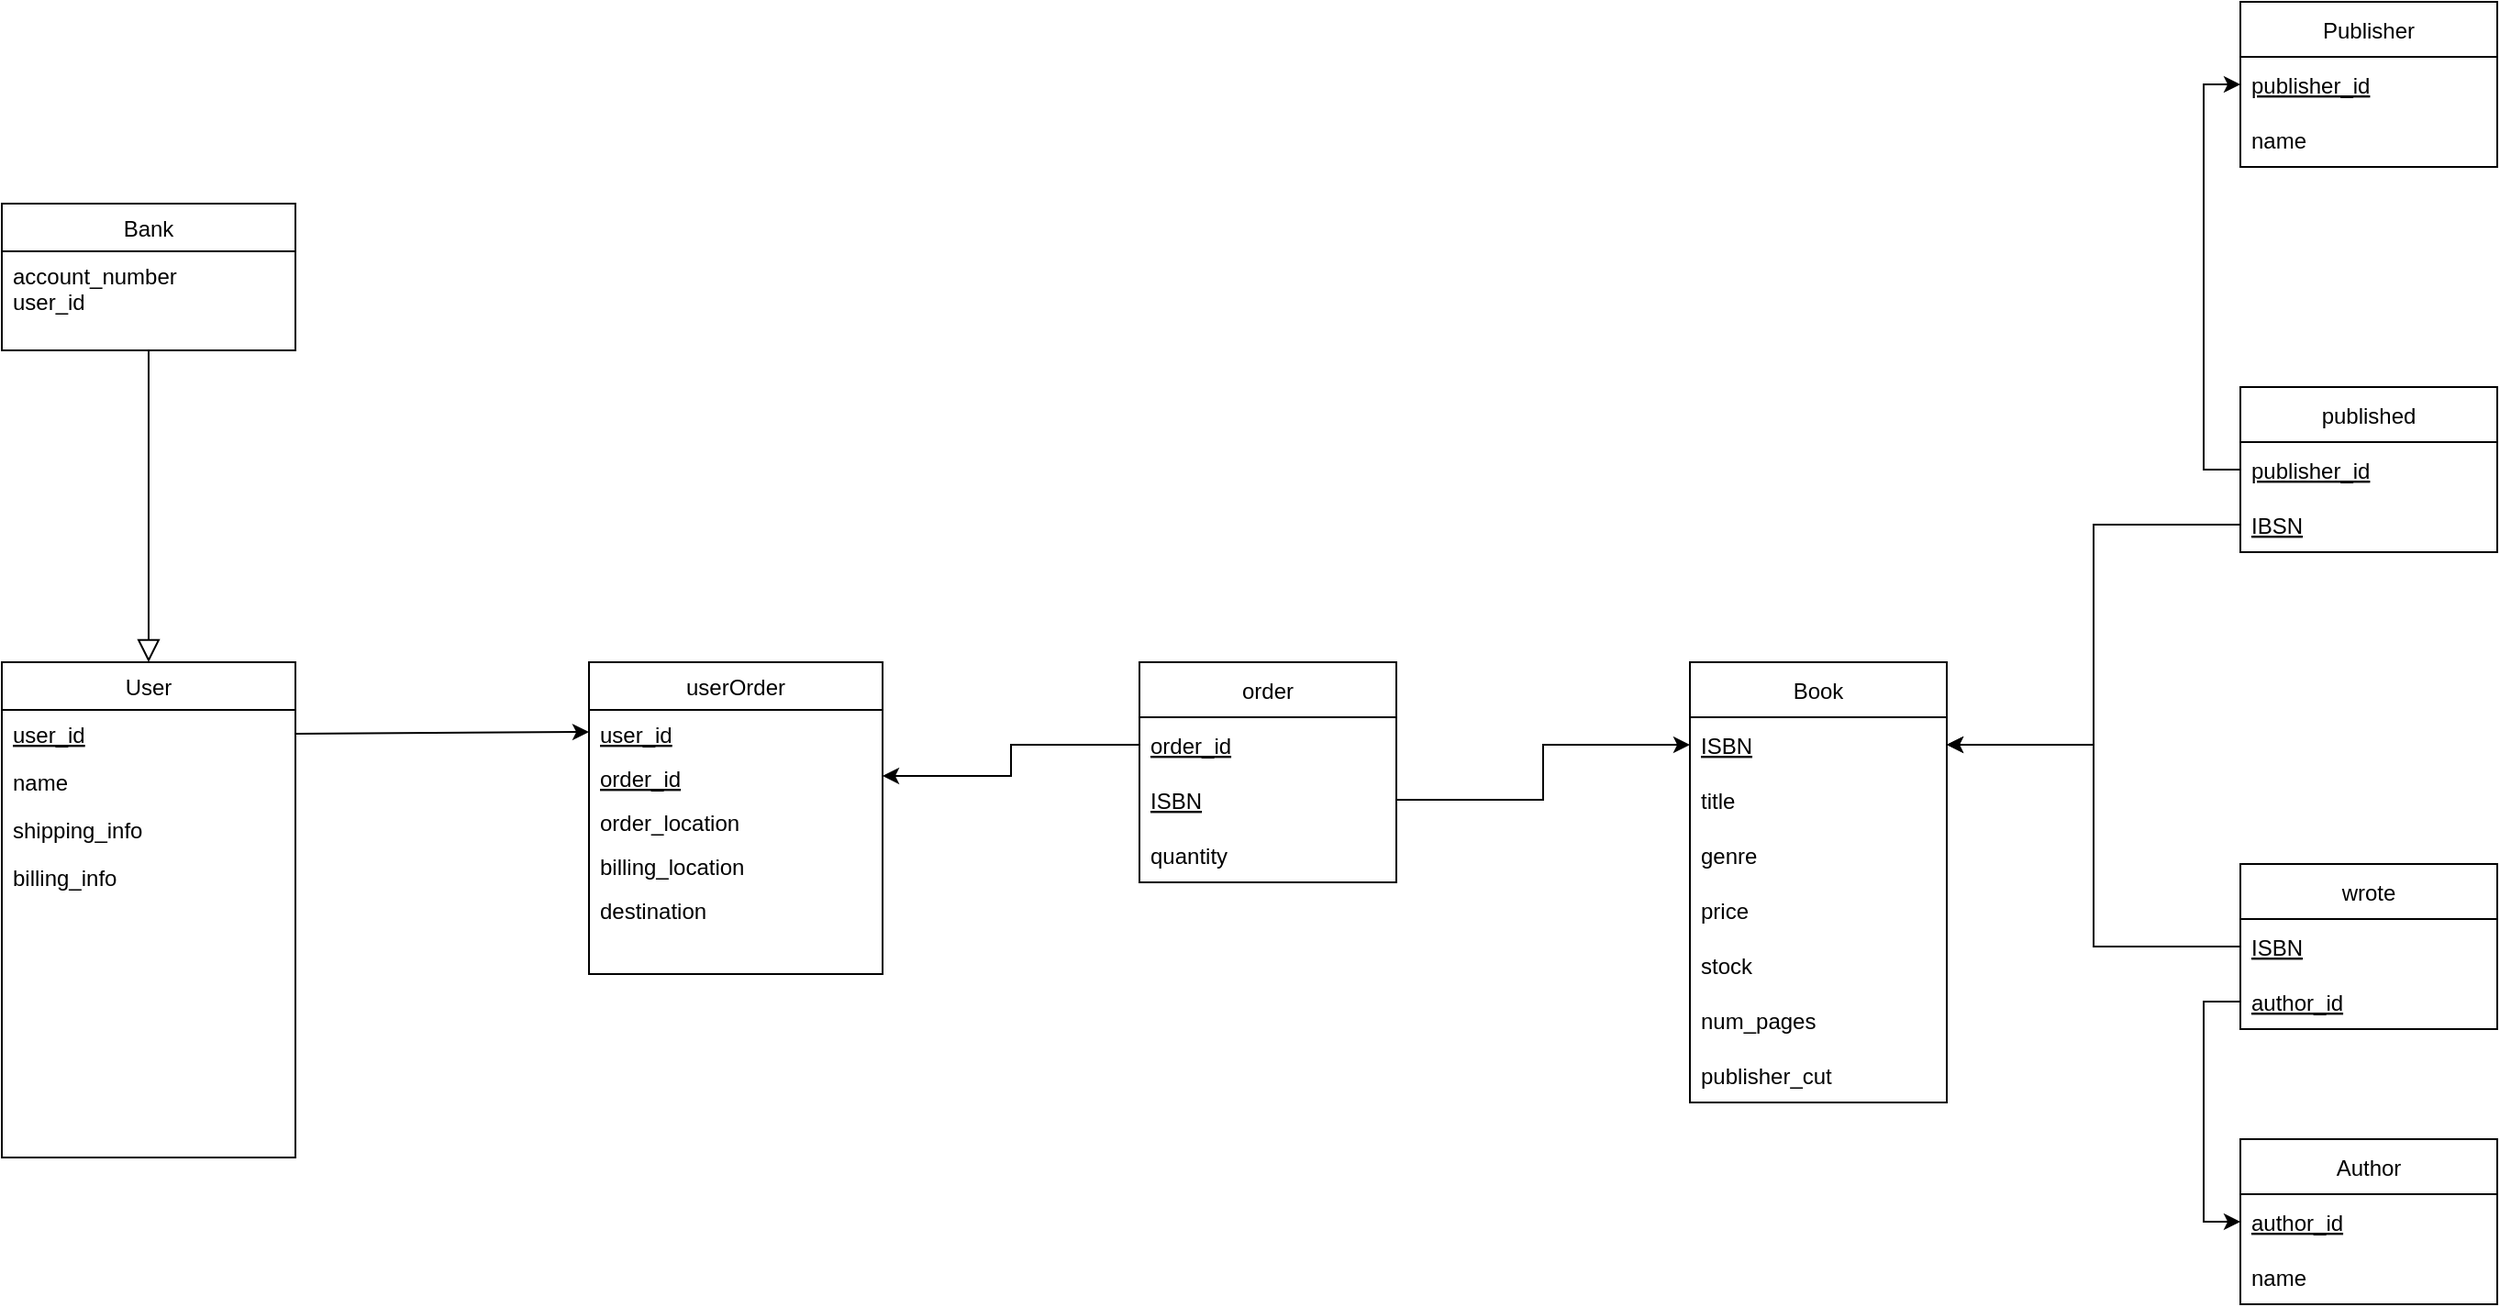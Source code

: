 <mxfile version="15.8.9" type="github">
  <diagram id="C5RBs43oDa-KdzZeNtuy" name="Page-1">
    <mxGraphModel dx="1530" dy="995" grid="1" gridSize="10" guides="1" tooltips="1" connect="1" arrows="1" fold="1" page="1" pageScale="1" pageWidth="1920" pageHeight="1200" math="0" shadow="0">
      <root>
        <mxCell id="WIyWlLk6GJQsqaUBKTNV-0" />
        <mxCell id="WIyWlLk6GJQsqaUBKTNV-1" parent="WIyWlLk6GJQsqaUBKTNV-0" />
        <mxCell id="zkfFHV4jXpPFQw0GAbJ--0" value="User" style="swimlane;fontStyle=0;align=center;verticalAlign=top;childLayout=stackLayout;horizontal=1;startSize=26;horizontalStack=0;resizeParent=1;resizeLast=0;collapsible=1;marginBottom=0;rounded=0;shadow=0;strokeWidth=1;" parent="WIyWlLk6GJQsqaUBKTNV-1" vertex="1">
          <mxGeometry x="230" y="700" width="160" height="270" as="geometry">
            <mxRectangle x="230" y="140" width="160" height="26" as="alternateBounds" />
          </mxGeometry>
        </mxCell>
        <mxCell id="zkfFHV4jXpPFQw0GAbJ--1" value="user_id" style="text;align=left;verticalAlign=top;spacingLeft=4;spacingRight=4;overflow=hidden;rotatable=0;points=[[0,0.5],[1,0.5]];portConstraint=eastwest;fontStyle=4" parent="zkfFHV4jXpPFQw0GAbJ--0" vertex="1">
          <mxGeometry y="26" width="160" height="26" as="geometry" />
        </mxCell>
        <mxCell id="zkfFHV4jXpPFQw0GAbJ--2" value="name" style="text;align=left;verticalAlign=top;spacingLeft=4;spacingRight=4;overflow=hidden;rotatable=0;points=[[0,0.5],[1,0.5]];portConstraint=eastwest;rounded=0;shadow=0;html=0;" parent="zkfFHV4jXpPFQw0GAbJ--0" vertex="1">
          <mxGeometry y="52" width="160" height="26" as="geometry" />
        </mxCell>
        <mxCell id="zkfFHV4jXpPFQw0GAbJ--3" value="shipping_info" style="text;align=left;verticalAlign=top;spacingLeft=4;spacingRight=4;overflow=hidden;rotatable=0;points=[[0,0.5],[1,0.5]];portConstraint=eastwest;rounded=0;shadow=0;html=0;" parent="zkfFHV4jXpPFQw0GAbJ--0" vertex="1">
          <mxGeometry y="78" width="160" height="26" as="geometry" />
        </mxCell>
        <mxCell id="rD2bgAJgoOh9LVG3b1vE-8" value="billing_info" style="text;align=left;verticalAlign=top;spacingLeft=4;spacingRight=4;overflow=hidden;rotatable=0;points=[[0,0.5],[1,0.5]];portConstraint=eastwest;rounded=0;shadow=0;html=0;" vertex="1" parent="zkfFHV4jXpPFQw0GAbJ--0">
          <mxGeometry y="104" width="160" height="26" as="geometry" />
        </mxCell>
        <mxCell id="zkfFHV4jXpPFQw0GAbJ--6" value="Bank" style="swimlane;fontStyle=0;align=center;verticalAlign=top;childLayout=stackLayout;horizontal=1;startSize=26;horizontalStack=0;resizeParent=1;resizeLast=0;collapsible=1;marginBottom=0;rounded=0;shadow=0;strokeWidth=1;" parent="WIyWlLk6GJQsqaUBKTNV-1" vertex="1">
          <mxGeometry x="230" y="450" width="160" height="80" as="geometry">
            <mxRectangle x="130" y="380" width="160" height="26" as="alternateBounds" />
          </mxGeometry>
        </mxCell>
        <mxCell id="zkfFHV4jXpPFQw0GAbJ--7" value="account_number&#xa;user_id" style="text;align=left;verticalAlign=top;spacingLeft=4;spacingRight=4;overflow=hidden;rotatable=0;points=[[0,0.5],[1,0.5]];portConstraint=eastwest;" parent="zkfFHV4jXpPFQw0GAbJ--6" vertex="1">
          <mxGeometry y="26" width="160" height="54" as="geometry" />
        </mxCell>
        <mxCell id="zkfFHV4jXpPFQw0GAbJ--12" value="" style="endArrow=block;endSize=10;endFill=0;shadow=0;strokeWidth=1;rounded=0;edgeStyle=elbowEdgeStyle;elbow=vertical;" parent="WIyWlLk6GJQsqaUBKTNV-1" source="zkfFHV4jXpPFQw0GAbJ--6" target="zkfFHV4jXpPFQw0GAbJ--0" edge="1">
          <mxGeometry width="160" relative="1" as="geometry">
            <mxPoint x="210" y="783" as="sourcePoint" />
            <mxPoint x="210" y="783" as="targetPoint" />
          </mxGeometry>
        </mxCell>
        <mxCell id="zkfFHV4jXpPFQw0GAbJ--17" value="userOrder" style="swimlane;fontStyle=0;align=center;verticalAlign=top;childLayout=stackLayout;horizontal=1;startSize=26;horizontalStack=0;resizeParent=1;resizeLast=0;collapsible=1;marginBottom=0;rounded=0;shadow=0;strokeWidth=1;" parent="WIyWlLk6GJQsqaUBKTNV-1" vertex="1">
          <mxGeometry x="550" y="700" width="160" height="170" as="geometry">
            <mxRectangle x="550" y="140" width="160" height="26" as="alternateBounds" />
          </mxGeometry>
        </mxCell>
        <mxCell id="zkfFHV4jXpPFQw0GAbJ--18" value="user_id" style="text;align=left;verticalAlign=top;spacingLeft=4;spacingRight=4;overflow=hidden;rotatable=0;points=[[0,0.5],[1,0.5]];portConstraint=eastwest;fontStyle=4" parent="zkfFHV4jXpPFQw0GAbJ--17" vertex="1">
          <mxGeometry y="26" width="160" height="24" as="geometry" />
        </mxCell>
        <mxCell id="rD2bgAJgoOh9LVG3b1vE-3" value="order_id" style="text;align=left;verticalAlign=top;spacingLeft=4;spacingRight=4;overflow=hidden;rotatable=0;points=[[0,0.5],[1,0.5]];portConstraint=eastwest;fontStyle=4" vertex="1" parent="zkfFHV4jXpPFQw0GAbJ--17">
          <mxGeometry y="50" width="160" height="24" as="geometry" />
        </mxCell>
        <mxCell id="rD2bgAJgoOh9LVG3b1vE-4" value="order_location" style="text;align=left;verticalAlign=top;spacingLeft=4;spacingRight=4;overflow=hidden;rotatable=0;points=[[0,0.5],[1,0.5]];portConstraint=eastwest;" vertex="1" parent="zkfFHV4jXpPFQw0GAbJ--17">
          <mxGeometry y="74" width="160" height="24" as="geometry" />
        </mxCell>
        <mxCell id="rD2bgAJgoOh9LVG3b1vE-5" value="billing_location" style="text;align=left;verticalAlign=top;spacingLeft=4;spacingRight=4;overflow=hidden;rotatable=0;points=[[0,0.5],[1,0.5]];portConstraint=eastwest;" vertex="1" parent="zkfFHV4jXpPFQw0GAbJ--17">
          <mxGeometry y="98" width="160" height="24" as="geometry" />
        </mxCell>
        <mxCell id="rD2bgAJgoOh9LVG3b1vE-6" value="destination" style="text;align=left;verticalAlign=top;spacingLeft=4;spacingRight=4;overflow=hidden;rotatable=0;points=[[0,0.5],[1,0.5]];portConstraint=eastwest;" vertex="1" parent="zkfFHV4jXpPFQw0GAbJ--17">
          <mxGeometry y="122" width="160" height="24" as="geometry" />
        </mxCell>
        <mxCell id="rD2bgAJgoOh9LVG3b1vE-11" value="order" style="swimlane;fontStyle=0;childLayout=stackLayout;horizontal=1;startSize=30;horizontalStack=0;resizeParent=1;resizeParentMax=0;resizeLast=0;collapsible=1;marginBottom=0;" vertex="1" parent="WIyWlLk6GJQsqaUBKTNV-1">
          <mxGeometry x="850" y="700" width="140" height="120" as="geometry" />
        </mxCell>
        <mxCell id="rD2bgAJgoOh9LVG3b1vE-12" value="order_id" style="text;strokeColor=none;fillColor=none;align=left;verticalAlign=middle;spacingLeft=4;spacingRight=4;overflow=hidden;points=[[0,0.5],[1,0.5]];portConstraint=eastwest;rotatable=0;fontStyle=4" vertex="1" parent="rD2bgAJgoOh9LVG3b1vE-11">
          <mxGeometry y="30" width="140" height="30" as="geometry" />
        </mxCell>
        <mxCell id="rD2bgAJgoOh9LVG3b1vE-13" value="ISBN" style="text;strokeColor=none;fillColor=none;align=left;verticalAlign=middle;spacingLeft=4;spacingRight=4;overflow=hidden;points=[[0,0.5],[1,0.5]];portConstraint=eastwest;rotatable=0;fontStyle=4" vertex="1" parent="rD2bgAJgoOh9LVG3b1vE-11">
          <mxGeometry y="60" width="140" height="30" as="geometry" />
        </mxCell>
        <mxCell id="rD2bgAJgoOh9LVG3b1vE-14" value="quantity" style="text;strokeColor=none;fillColor=none;align=left;verticalAlign=middle;spacingLeft=4;spacingRight=4;overflow=hidden;points=[[0,0.5],[1,0.5]];portConstraint=eastwest;rotatable=0;" vertex="1" parent="rD2bgAJgoOh9LVG3b1vE-11">
          <mxGeometry y="90" width="140" height="30" as="geometry" />
        </mxCell>
        <mxCell id="rD2bgAJgoOh9LVG3b1vE-15" value="" style="endArrow=classic;html=1;rounded=0;exitX=1;exitY=0.5;exitDx=0;exitDy=0;entryX=0;entryY=0.5;entryDx=0;entryDy=0;" edge="1" parent="WIyWlLk6GJQsqaUBKTNV-1" source="zkfFHV4jXpPFQw0GAbJ--1" target="zkfFHV4jXpPFQw0GAbJ--18">
          <mxGeometry width="50" height="50" relative="1" as="geometry">
            <mxPoint x="690" y="770" as="sourcePoint" />
            <mxPoint x="740" y="720" as="targetPoint" />
          </mxGeometry>
        </mxCell>
        <mxCell id="rD2bgAJgoOh9LVG3b1vE-19" style="edgeStyle=orthogonalEdgeStyle;rounded=0;orthogonalLoop=1;jettySize=auto;html=1;exitX=0;exitY=0.5;exitDx=0;exitDy=0;entryX=1;entryY=0.5;entryDx=0;entryDy=0;" edge="1" parent="WIyWlLk6GJQsqaUBKTNV-1" source="rD2bgAJgoOh9LVG3b1vE-12" target="rD2bgAJgoOh9LVG3b1vE-3">
          <mxGeometry relative="1" as="geometry" />
        </mxCell>
        <mxCell id="rD2bgAJgoOh9LVG3b1vE-20" value="Book" style="swimlane;fontStyle=0;childLayout=stackLayout;horizontal=1;startSize=30;horizontalStack=0;resizeParent=1;resizeParentMax=0;resizeLast=0;collapsible=1;marginBottom=0;" vertex="1" parent="WIyWlLk6GJQsqaUBKTNV-1">
          <mxGeometry x="1150" y="700" width="140" height="240" as="geometry" />
        </mxCell>
        <mxCell id="rD2bgAJgoOh9LVG3b1vE-21" value="ISBN" style="text;strokeColor=none;fillColor=none;align=left;verticalAlign=middle;spacingLeft=4;spacingRight=4;overflow=hidden;points=[[0,0.5],[1,0.5]];portConstraint=eastwest;rotatable=0;fontStyle=4" vertex="1" parent="rD2bgAJgoOh9LVG3b1vE-20">
          <mxGeometry y="30" width="140" height="30" as="geometry" />
        </mxCell>
        <mxCell id="rD2bgAJgoOh9LVG3b1vE-23" value="title" style="text;strokeColor=none;fillColor=none;align=left;verticalAlign=middle;spacingLeft=4;spacingRight=4;overflow=hidden;points=[[0,0.5],[1,0.5]];portConstraint=eastwest;rotatable=0;" vertex="1" parent="rD2bgAJgoOh9LVG3b1vE-20">
          <mxGeometry y="60" width="140" height="30" as="geometry" />
        </mxCell>
        <mxCell id="rD2bgAJgoOh9LVG3b1vE-25" value="genre" style="text;strokeColor=none;fillColor=none;align=left;verticalAlign=middle;spacingLeft=4;spacingRight=4;overflow=hidden;points=[[0,0.5],[1,0.5]];portConstraint=eastwest;rotatable=0;" vertex="1" parent="rD2bgAJgoOh9LVG3b1vE-20">
          <mxGeometry y="90" width="140" height="30" as="geometry" />
        </mxCell>
        <mxCell id="rD2bgAJgoOh9LVG3b1vE-26" value="price" style="text;strokeColor=none;fillColor=none;align=left;verticalAlign=middle;spacingLeft=4;spacingRight=4;overflow=hidden;points=[[0,0.5],[1,0.5]];portConstraint=eastwest;rotatable=0;" vertex="1" parent="rD2bgAJgoOh9LVG3b1vE-20">
          <mxGeometry y="120" width="140" height="30" as="geometry" />
        </mxCell>
        <mxCell id="rD2bgAJgoOh9LVG3b1vE-27" value="stock" style="text;strokeColor=none;fillColor=none;align=left;verticalAlign=middle;spacingLeft=4;spacingRight=4;overflow=hidden;points=[[0,0.5],[1,0.5]];portConstraint=eastwest;rotatable=0;" vertex="1" parent="rD2bgAJgoOh9LVG3b1vE-20">
          <mxGeometry y="150" width="140" height="30" as="geometry" />
        </mxCell>
        <mxCell id="rD2bgAJgoOh9LVG3b1vE-28" value="num_pages" style="text;strokeColor=none;fillColor=none;align=left;verticalAlign=middle;spacingLeft=4;spacingRight=4;overflow=hidden;points=[[0,0.5],[1,0.5]];portConstraint=eastwest;rotatable=0;" vertex="1" parent="rD2bgAJgoOh9LVG3b1vE-20">
          <mxGeometry y="180" width="140" height="30" as="geometry" />
        </mxCell>
        <mxCell id="rD2bgAJgoOh9LVG3b1vE-29" value="publisher_cut" style="text;strokeColor=none;fillColor=none;align=left;verticalAlign=middle;spacingLeft=4;spacingRight=4;overflow=hidden;points=[[0,0.5],[1,0.5]];portConstraint=eastwest;rotatable=0;" vertex="1" parent="rD2bgAJgoOh9LVG3b1vE-20">
          <mxGeometry y="210" width="140" height="30" as="geometry" />
        </mxCell>
        <mxCell id="rD2bgAJgoOh9LVG3b1vE-30" style="edgeStyle=orthogonalEdgeStyle;rounded=0;orthogonalLoop=1;jettySize=auto;html=1;entryX=0;entryY=0.5;entryDx=0;entryDy=0;" edge="1" parent="WIyWlLk6GJQsqaUBKTNV-1" source="rD2bgAJgoOh9LVG3b1vE-13" target="rD2bgAJgoOh9LVG3b1vE-21">
          <mxGeometry relative="1" as="geometry" />
        </mxCell>
        <mxCell id="rD2bgAJgoOh9LVG3b1vE-31" value="Author" style="swimlane;fontStyle=0;childLayout=stackLayout;horizontal=1;startSize=30;horizontalStack=0;resizeParent=1;resizeParentMax=0;resizeLast=0;collapsible=1;marginBottom=0;fillColor=none;gradientColor=none;" vertex="1" parent="WIyWlLk6GJQsqaUBKTNV-1">
          <mxGeometry x="1450" y="960" width="140" height="90" as="geometry" />
        </mxCell>
        <mxCell id="rD2bgAJgoOh9LVG3b1vE-32" value="author_id" style="text;strokeColor=none;fillColor=none;align=left;verticalAlign=middle;spacingLeft=4;spacingRight=4;overflow=hidden;points=[[0,0.5],[1,0.5]];portConstraint=eastwest;rotatable=0;fontStyle=4" vertex="1" parent="rD2bgAJgoOh9LVG3b1vE-31">
          <mxGeometry y="30" width="140" height="30" as="geometry" />
        </mxCell>
        <mxCell id="rD2bgAJgoOh9LVG3b1vE-33" value="name" style="text;strokeColor=none;fillColor=none;align=left;verticalAlign=middle;spacingLeft=4;spacingRight=4;overflow=hidden;points=[[0,0.5],[1,0.5]];portConstraint=eastwest;rotatable=0;" vertex="1" parent="rD2bgAJgoOh9LVG3b1vE-31">
          <mxGeometry y="60" width="140" height="30" as="geometry" />
        </mxCell>
        <mxCell id="rD2bgAJgoOh9LVG3b1vE-36" value="wrote" style="swimlane;fontStyle=0;childLayout=stackLayout;horizontal=1;startSize=30;horizontalStack=0;resizeParent=1;resizeParentMax=0;resizeLast=0;collapsible=1;marginBottom=0;fillColor=none;gradientColor=none;" vertex="1" parent="WIyWlLk6GJQsqaUBKTNV-1">
          <mxGeometry x="1450" y="810" width="140" height="90" as="geometry" />
        </mxCell>
        <mxCell id="rD2bgAJgoOh9LVG3b1vE-37" value="ISBN" style="text;strokeColor=none;fillColor=none;align=left;verticalAlign=middle;spacingLeft=4;spacingRight=4;overflow=hidden;points=[[0,0.5],[1,0.5]];portConstraint=eastwest;rotatable=0;fontStyle=4" vertex="1" parent="rD2bgAJgoOh9LVG3b1vE-36">
          <mxGeometry y="30" width="140" height="30" as="geometry" />
        </mxCell>
        <mxCell id="rD2bgAJgoOh9LVG3b1vE-38" value="author_id" style="text;strokeColor=none;fillColor=none;align=left;verticalAlign=middle;spacingLeft=4;spacingRight=4;overflow=hidden;points=[[0,0.5],[1,0.5]];portConstraint=eastwest;rotatable=0;fontStyle=4" vertex="1" parent="rD2bgAJgoOh9LVG3b1vE-36">
          <mxGeometry y="60" width="140" height="30" as="geometry" />
        </mxCell>
        <mxCell id="rD2bgAJgoOh9LVG3b1vE-42" style="edgeStyle=orthogonalEdgeStyle;rounded=0;orthogonalLoop=1;jettySize=auto;html=1;exitX=0;exitY=0.5;exitDx=0;exitDy=0;entryX=0;entryY=0.5;entryDx=0;entryDy=0;" edge="1" parent="WIyWlLk6GJQsqaUBKTNV-1" source="rD2bgAJgoOh9LVG3b1vE-38" target="rD2bgAJgoOh9LVG3b1vE-32">
          <mxGeometry relative="1" as="geometry" />
        </mxCell>
        <mxCell id="rD2bgAJgoOh9LVG3b1vE-43" style="edgeStyle=orthogonalEdgeStyle;rounded=0;orthogonalLoop=1;jettySize=auto;html=1;entryX=1;entryY=0.5;entryDx=0;entryDy=0;" edge="1" parent="WIyWlLk6GJQsqaUBKTNV-1" source="rD2bgAJgoOh9LVG3b1vE-37" target="rD2bgAJgoOh9LVG3b1vE-21">
          <mxGeometry relative="1" as="geometry" />
        </mxCell>
        <mxCell id="rD2bgAJgoOh9LVG3b1vE-44" value="published" style="swimlane;fontStyle=0;childLayout=stackLayout;horizontal=1;startSize=30;horizontalStack=0;resizeParent=1;resizeParentMax=0;resizeLast=0;collapsible=1;marginBottom=0;fillColor=none;gradientColor=none;" vertex="1" parent="WIyWlLk6GJQsqaUBKTNV-1">
          <mxGeometry x="1450" y="550" width="140" height="90" as="geometry" />
        </mxCell>
        <mxCell id="rD2bgAJgoOh9LVG3b1vE-45" value="publisher_id" style="text;strokeColor=none;fillColor=none;align=left;verticalAlign=middle;spacingLeft=4;spacingRight=4;overflow=hidden;points=[[0,0.5],[1,0.5]];portConstraint=eastwest;rotatable=0;fontStyle=4" vertex="1" parent="rD2bgAJgoOh9LVG3b1vE-44">
          <mxGeometry y="30" width="140" height="30" as="geometry" />
        </mxCell>
        <mxCell id="rD2bgAJgoOh9LVG3b1vE-53" value="IBSN" style="text;strokeColor=none;fillColor=none;align=left;verticalAlign=middle;spacingLeft=4;spacingRight=4;overflow=hidden;points=[[0,0.5],[1,0.5]];portConstraint=eastwest;rotatable=0;fontStyle=4" vertex="1" parent="rD2bgAJgoOh9LVG3b1vE-44">
          <mxGeometry y="60" width="140" height="30" as="geometry" />
        </mxCell>
        <mxCell id="rD2bgAJgoOh9LVG3b1vE-48" value="Publisher" style="swimlane;fontStyle=0;childLayout=stackLayout;horizontal=1;startSize=30;horizontalStack=0;resizeParent=1;resizeParentMax=0;resizeLast=0;collapsible=1;marginBottom=0;fillColor=none;gradientColor=none;" vertex="1" parent="WIyWlLk6GJQsqaUBKTNV-1">
          <mxGeometry x="1450" y="340" width="140" height="90" as="geometry" />
        </mxCell>
        <mxCell id="rD2bgAJgoOh9LVG3b1vE-49" value="publisher_id" style="text;strokeColor=none;fillColor=none;align=left;verticalAlign=middle;spacingLeft=4;spacingRight=4;overflow=hidden;points=[[0,0.5],[1,0.5]];portConstraint=eastwest;rotatable=0;fontStyle=4" vertex="1" parent="rD2bgAJgoOh9LVG3b1vE-48">
          <mxGeometry y="30" width="140" height="30" as="geometry" />
        </mxCell>
        <mxCell id="rD2bgAJgoOh9LVG3b1vE-50" value="name" style="text;strokeColor=none;fillColor=none;align=left;verticalAlign=middle;spacingLeft=4;spacingRight=4;overflow=hidden;points=[[0,0.5],[1,0.5]];portConstraint=eastwest;rotatable=0;" vertex="1" parent="rD2bgAJgoOh9LVG3b1vE-48">
          <mxGeometry y="60" width="140" height="30" as="geometry" />
        </mxCell>
        <mxCell id="rD2bgAJgoOh9LVG3b1vE-54" style="edgeStyle=orthogonalEdgeStyle;rounded=0;orthogonalLoop=1;jettySize=auto;html=1;entryX=0;entryY=0.5;entryDx=0;entryDy=0;" edge="1" parent="WIyWlLk6GJQsqaUBKTNV-1" source="rD2bgAJgoOh9LVG3b1vE-45" target="rD2bgAJgoOh9LVG3b1vE-49">
          <mxGeometry relative="1" as="geometry" />
        </mxCell>
        <mxCell id="rD2bgAJgoOh9LVG3b1vE-55" style="edgeStyle=orthogonalEdgeStyle;rounded=0;orthogonalLoop=1;jettySize=auto;html=1;exitX=0;exitY=0.5;exitDx=0;exitDy=0;entryX=1;entryY=0.5;entryDx=0;entryDy=0;" edge="1" parent="WIyWlLk6GJQsqaUBKTNV-1" source="rD2bgAJgoOh9LVG3b1vE-53" target="rD2bgAJgoOh9LVG3b1vE-21">
          <mxGeometry relative="1" as="geometry" />
        </mxCell>
      </root>
    </mxGraphModel>
  </diagram>
</mxfile>
